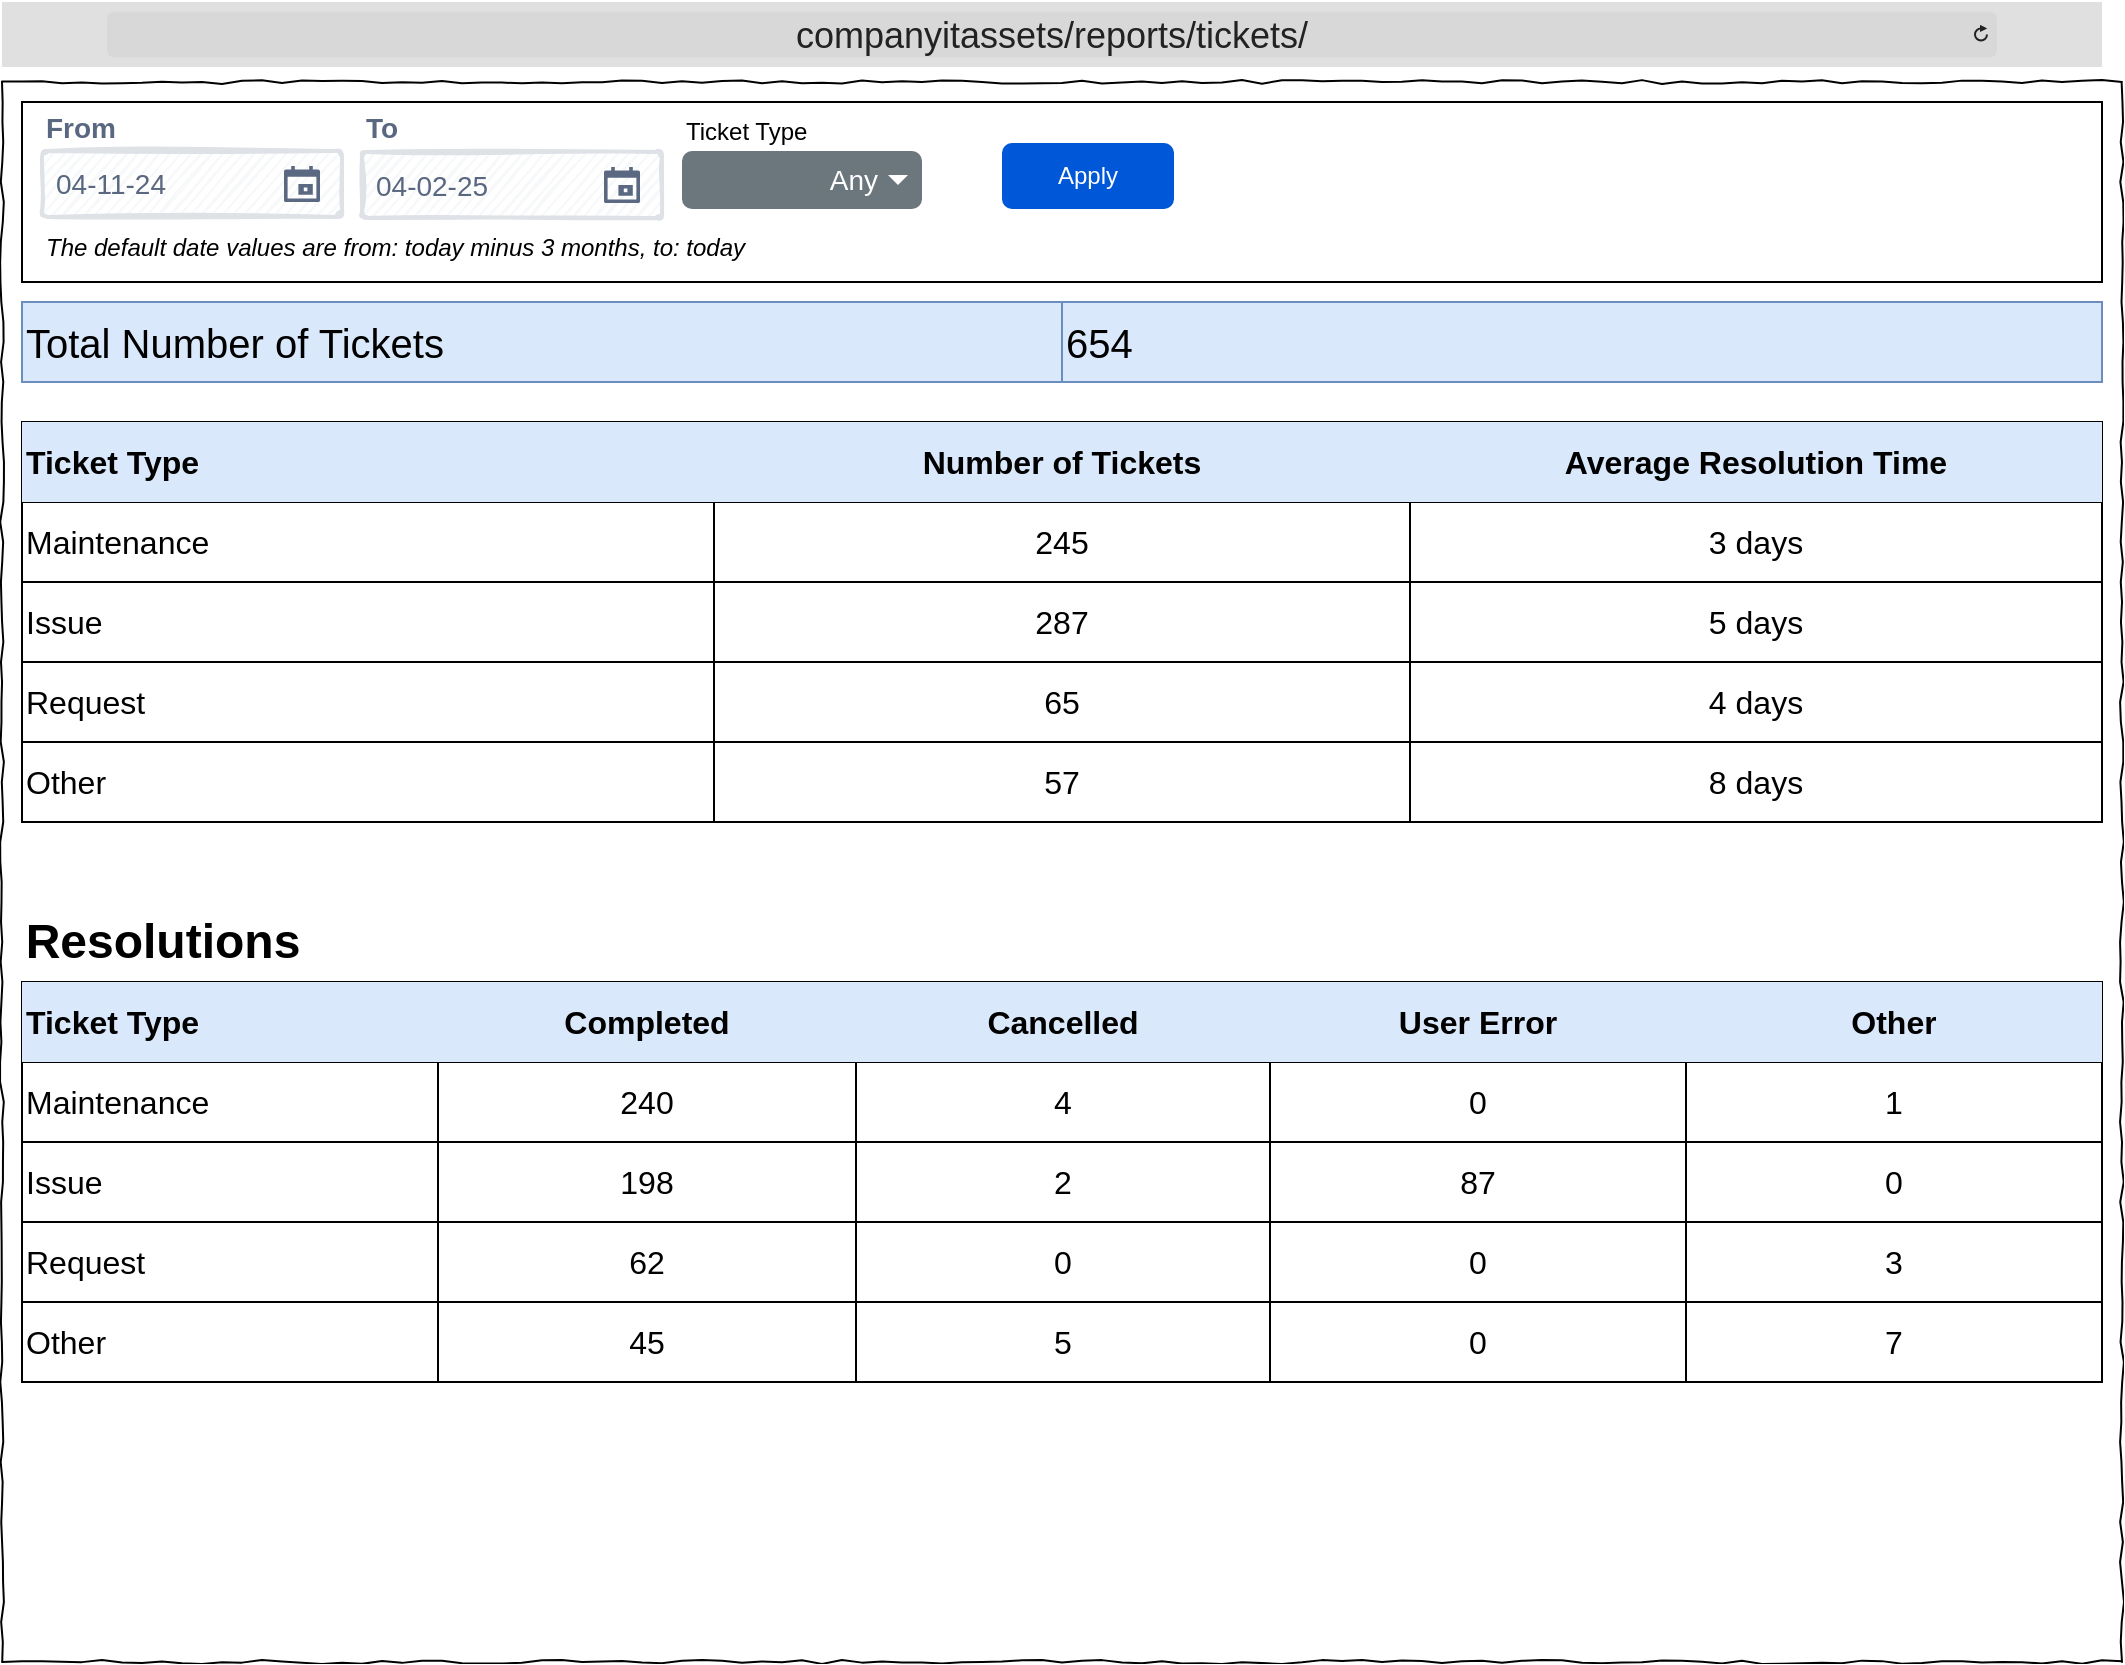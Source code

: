 <mxfile version="26.0.10">
  <diagram name="Page-1" id="03018318-947c-dd8e-b7a3-06fadd420f32">
    <mxGraphModel dx="3354" dy="1258" grid="1" gridSize="10" guides="1" tooltips="1" connect="1" arrows="1" fold="1" page="1" pageScale="1" pageWidth="1100" pageHeight="850" background="none" math="0" shadow="0">
      <root>
        <mxCell id="0" />
        <mxCell id="1" parent="0" />
        <mxCell id="677b7b8949515195-1" value="" style="whiteSpace=wrap;html=1;rounded=0;shadow=0;labelBackgroundColor=none;strokeColor=#000000;strokeWidth=1;fillColor=none;fontFamily=Verdana;fontSize=12;fontColor=#000000;align=center;comic=1;" parent="1" vertex="1">
          <mxGeometry x="20" y="40" width="1060" height="790" as="geometry" />
        </mxCell>
        <mxCell id="ywKk5z_2qfM9JBNrJSl7-1" value="" style="rounded=0;whiteSpace=wrap;html=1;fillColor=none;" parent="1" vertex="1">
          <mxGeometry x="30" y="50" width="1040" height="90" as="geometry" />
        </mxCell>
        <mxCell id="zX-MKMj06BqSPDNbv460-1" value="&lt;font style=&quot;font-size: 18px;&quot;&gt;companyitassets/reports/tickets/&lt;/font&gt;" style="html=1;strokeWidth=1;shadow=0;dashed=0;shape=mxgraph.ios7ui.url;fillColor=#e0e0e0;strokeColor=#c0c0c0;buttonText=;strokeColor2=#222222;fontColor=#222222;fontSize=8;spacingTop=2;align=center;whiteSpace=wrap;" parent="1" vertex="1">
          <mxGeometry x="20" width="1050" height="32.5" as="geometry" />
        </mxCell>
        <mxCell id="ywKk5z_2qfM9JBNrJSl7-2" value="&lt;font style=&quot;font-size: 14px;&quot;&gt;From&lt;/font&gt;" style="fillColor=none;strokeColor=none;html=1;fontSize=12;fontStyle=0;align=left;fontColor=#596780;fontStyle=1;fontSize=11;sketch=1;hachureGap=4;pointerEvents=0;fontFamily=Helvetica;" parent="1" vertex="1">
          <mxGeometry x="40" y="50" width="40" height="25" as="geometry" />
        </mxCell>
        <mxCell id="ywKk5z_2qfM9JBNrJSl7-3" value="&lt;font style=&quot;font-size: 14px;&quot; face=&quot;Helvetica&quot;&gt;04-11-24&lt;/font&gt;" style="rounded=1;arcSize=9;fillColor=#F7F8F9;align=left;spacingLeft=5;strokeColor=#DEE1E6;html=1;strokeWidth=2;fontColor=#596780;fontSize=12;sketch=1;hachureGap=4;pointerEvents=0;fontFamily=Architects Daughter;fontSource=https%3A%2F%2Ffonts.googleapis.com%2Fcss%3Ffamily%3DArchitects%2BDaughter;" parent="1" vertex="1">
          <mxGeometry x="40" y="74.5" width="150" height="33" as="geometry" />
        </mxCell>
        <mxCell id="ywKk5z_2qfM9JBNrJSl7-4" value="" style="shape=mxgraph.gmdl.calendar;fillColor=#5A6881;strokeColor=none;sketch=0;hachureGap=4;pointerEvents=0;fontFamily=Architects Daughter;fontSource=https%3A%2F%2Ffonts.googleapis.com%2Fcss%3Ffamily%3DArchitects%2BDaughter;fontSize=20;" parent="ywKk5z_2qfM9JBNrJSl7-3" vertex="1">
          <mxGeometry x="1" y="0.5" width="18" height="18" relative="1" as="geometry">
            <mxPoint x="-29" y="-9" as="offset" />
          </mxGeometry>
        </mxCell>
        <mxCell id="ywKk5z_2qfM9JBNrJSl7-5" value="&lt;font style=&quot;font-size: 14px;&quot;&gt;To&lt;/font&gt;" style="fillColor=none;strokeColor=none;html=1;fontSize=12;fontStyle=0;align=left;fontColor=#596780;fontStyle=1;fontSize=11;sketch=1;hachureGap=4;pointerEvents=0;fontFamily=Helvetica;" parent="1" vertex="1">
          <mxGeometry x="200" y="50" width="20" height="25" as="geometry" />
        </mxCell>
        <mxCell id="ywKk5z_2qfM9JBNrJSl7-6" value="&lt;font style=&quot;font-size: 14px;&quot; face=&quot;Helvetica&quot;&gt;04-02-25&lt;/font&gt;" style="rounded=1;arcSize=9;fillColor=#F7F8F9;align=left;spacingLeft=5;strokeColor=#DEE1E6;html=1;strokeWidth=2;fontColor=#596780;fontSize=12;sketch=1;hachureGap=4;pointerEvents=0;fontFamily=Architects Daughter;fontSource=https%3A%2F%2Ffonts.googleapis.com%2Fcss%3Ffamily%3DArchitects%2BDaughter;" parent="1" vertex="1">
          <mxGeometry x="200" y="75" width="150" height="33" as="geometry" />
        </mxCell>
        <mxCell id="ywKk5z_2qfM9JBNrJSl7-7" value="" style="shape=mxgraph.gmdl.calendar;fillColor=#5A6881;strokeColor=none;sketch=0;hachureGap=4;pointerEvents=0;fontFamily=Architects Daughter;fontSource=https%3A%2F%2Ffonts.googleapis.com%2Fcss%3Ffamily%3DArchitects%2BDaughter;fontSize=20;" parent="ywKk5z_2qfM9JBNrJSl7-6" vertex="1">
          <mxGeometry x="1" y="0.5" width="18" height="18" relative="1" as="geometry">
            <mxPoint x="-29" y="-9" as="offset" />
          </mxGeometry>
        </mxCell>
        <mxCell id="ywKk5z_2qfM9JBNrJSl7-8" value="Apply" style="rounded=1;fillColor=#0057D8;strokeColor=none;html=1;whiteSpace=wrap;fontColor=#ffffff;align=center;verticalAlign=middle;fontStyle=0;fontSize=12;sketch=0;" parent="1" vertex="1">
          <mxGeometry x="520" y="70.5" width="86" height="33" as="geometry" />
        </mxCell>
        <mxCell id="ywKk5z_2qfM9JBNrJSl7-84" value="&lt;i&gt;&lt;font style=&quot;color: light-dark(rgb(0, 0, 0), rgb(125, 125, 125));&quot;&gt;The default date values are from: today minus 3 months, to: today&amp;nbsp;&lt;/font&gt;&lt;/i&gt;" style="text;html=1;align=left;verticalAlign=middle;whiteSpace=wrap;rounded=0;" parent="1" vertex="1">
          <mxGeometry x="40" y="108" width="360" height="30" as="geometry" />
        </mxCell>
        <mxCell id="N3RhH1qTN14WOQrYuTi2-86" value="Ticket Type" style="text;html=1;align=left;verticalAlign=middle;whiteSpace=wrap;rounded=0;" parent="1" vertex="1">
          <mxGeometry x="360" y="50" width="70" height="30" as="geometry" />
        </mxCell>
        <mxCell id="N3RhH1qTN14WOQrYuTi2-87" value="Any" style="html=1;shadow=0;dashed=0;shape=mxgraph.bootstrap.rrect;rSize=5;strokeColor=none;strokeWidth=1;fillColor=#6C767D;fontColor=#ffffff;whiteSpace=wrap;align=right;verticalAlign=middle;fontStyle=0;fontSize=14;spacingRight=20;" parent="1" vertex="1">
          <mxGeometry x="360" y="74.5" width="120" height="29" as="geometry" />
        </mxCell>
        <mxCell id="N3RhH1qTN14WOQrYuTi2-88" value="" style="shape=triangle;direction=south;fillColor=#ffffff;strokeColor=none;perimeter=none;" parent="N3RhH1qTN14WOQrYuTi2-87" vertex="1">
          <mxGeometry x="1" y="0.5" width="10" height="5" relative="1" as="geometry">
            <mxPoint x="-17" y="-2.5" as="offset" />
          </mxGeometry>
        </mxCell>
        <mxCell id="2YvyVDsqWC8e32gDFTf4-1" value="" style="shape=table;startSize=0;container=1;collapsible=0;childLayout=tableLayout;fontSize=16;" parent="1" vertex="1">
          <mxGeometry x="30" y="210" width="1040" height="200" as="geometry" />
        </mxCell>
        <mxCell id="2YvyVDsqWC8e32gDFTf4-2" value="" style="shape=tableRow;horizontal=0;startSize=0;swimlaneHead=0;swimlaneBody=0;strokeColor=inherit;top=0;left=0;bottom=0;right=0;collapsible=0;dropTarget=0;fillColor=none;points=[[0,0.5],[1,0.5]];portConstraint=eastwest;fontSize=16;" parent="2YvyVDsqWC8e32gDFTf4-1" vertex="1">
          <mxGeometry width="1040" height="40" as="geometry" />
        </mxCell>
        <mxCell id="2YvyVDsqWC8e32gDFTf4-3" value="Ticket Type" style="shape=partialRectangle;html=1;whiteSpace=wrap;connectable=0;strokeColor=#6c8ebf;overflow=hidden;fillColor=#dae8fc;top=0;left=0;bottom=0;right=0;pointerEvents=1;fontSize=16;fontStyle=1;align=left;" parent="2YvyVDsqWC8e32gDFTf4-2" vertex="1">
          <mxGeometry width="346" height="40" as="geometry">
            <mxRectangle width="346" height="40" as="alternateBounds" />
          </mxGeometry>
        </mxCell>
        <mxCell id="2YvyVDsqWC8e32gDFTf4-4" value="Number of Tickets" style="shape=partialRectangle;html=1;whiteSpace=wrap;connectable=0;strokeColor=#6c8ebf;overflow=hidden;fillColor=#dae8fc;top=0;left=0;bottom=0;right=0;pointerEvents=1;fontSize=16;fontStyle=1" parent="2YvyVDsqWC8e32gDFTf4-2" vertex="1">
          <mxGeometry x="346" width="348" height="40" as="geometry">
            <mxRectangle width="348" height="40" as="alternateBounds" />
          </mxGeometry>
        </mxCell>
        <mxCell id="2YvyVDsqWC8e32gDFTf4-5" value="Average Resolution Time" style="shape=partialRectangle;html=1;whiteSpace=wrap;connectable=0;strokeColor=#6c8ebf;overflow=hidden;fillColor=#dae8fc;top=0;left=0;bottom=0;right=0;pointerEvents=1;fontSize=16;fontStyle=1" parent="2YvyVDsqWC8e32gDFTf4-2" vertex="1">
          <mxGeometry x="694" width="346" height="40" as="geometry">
            <mxRectangle width="346" height="40" as="alternateBounds" />
          </mxGeometry>
        </mxCell>
        <mxCell id="2YvyVDsqWC8e32gDFTf4-6" value="" style="shape=tableRow;horizontal=0;startSize=0;swimlaneHead=0;swimlaneBody=0;strokeColor=inherit;top=0;left=0;bottom=0;right=0;collapsible=0;dropTarget=0;fillColor=none;points=[[0,0.5],[1,0.5]];portConstraint=eastwest;fontSize=16;" parent="2YvyVDsqWC8e32gDFTf4-1" vertex="1">
          <mxGeometry y="40" width="1040" height="40" as="geometry" />
        </mxCell>
        <mxCell id="2YvyVDsqWC8e32gDFTf4-7" value="Maintenance" style="shape=partialRectangle;html=1;whiteSpace=wrap;connectable=0;strokeColor=inherit;overflow=hidden;fillColor=none;top=0;left=0;bottom=0;right=0;pointerEvents=1;fontSize=16;align=left;" parent="2YvyVDsqWC8e32gDFTf4-6" vertex="1">
          <mxGeometry width="346" height="40" as="geometry">
            <mxRectangle width="346" height="40" as="alternateBounds" />
          </mxGeometry>
        </mxCell>
        <mxCell id="2YvyVDsqWC8e32gDFTf4-8" value="245" style="shape=partialRectangle;html=1;whiteSpace=wrap;connectable=0;strokeColor=inherit;overflow=hidden;fillColor=none;top=0;left=0;bottom=0;right=0;pointerEvents=1;fontSize=16;" parent="2YvyVDsqWC8e32gDFTf4-6" vertex="1">
          <mxGeometry x="346" width="348" height="40" as="geometry">
            <mxRectangle width="348" height="40" as="alternateBounds" />
          </mxGeometry>
        </mxCell>
        <mxCell id="2YvyVDsqWC8e32gDFTf4-9" value="3 days" style="shape=partialRectangle;html=1;whiteSpace=wrap;connectable=0;strokeColor=inherit;overflow=hidden;fillColor=none;top=0;left=0;bottom=0;right=0;pointerEvents=1;fontSize=16;" parent="2YvyVDsqWC8e32gDFTf4-6" vertex="1">
          <mxGeometry x="694" width="346" height="40" as="geometry">
            <mxRectangle width="346" height="40" as="alternateBounds" />
          </mxGeometry>
        </mxCell>
        <mxCell id="2YvyVDsqWC8e32gDFTf4-10" value="" style="shape=tableRow;horizontal=0;startSize=0;swimlaneHead=0;swimlaneBody=0;strokeColor=inherit;top=0;left=0;bottom=0;right=0;collapsible=0;dropTarget=0;fillColor=none;points=[[0,0.5],[1,0.5]];portConstraint=eastwest;fontSize=16;" parent="2YvyVDsqWC8e32gDFTf4-1" vertex="1">
          <mxGeometry y="80" width="1040" height="40" as="geometry" />
        </mxCell>
        <mxCell id="2YvyVDsqWC8e32gDFTf4-11" value="Issue" style="shape=partialRectangle;html=1;whiteSpace=wrap;connectable=0;strokeColor=inherit;overflow=hidden;fillColor=none;top=0;left=0;bottom=0;right=0;pointerEvents=1;fontSize=16;align=left;" parent="2YvyVDsqWC8e32gDFTf4-10" vertex="1">
          <mxGeometry width="346" height="40" as="geometry">
            <mxRectangle width="346" height="40" as="alternateBounds" />
          </mxGeometry>
        </mxCell>
        <mxCell id="2YvyVDsqWC8e32gDFTf4-12" value="287" style="shape=partialRectangle;html=1;whiteSpace=wrap;connectable=0;strokeColor=inherit;overflow=hidden;fillColor=none;top=0;left=0;bottom=0;right=0;pointerEvents=1;fontSize=16;" parent="2YvyVDsqWC8e32gDFTf4-10" vertex="1">
          <mxGeometry x="346" width="348" height="40" as="geometry">
            <mxRectangle width="348" height="40" as="alternateBounds" />
          </mxGeometry>
        </mxCell>
        <mxCell id="2YvyVDsqWC8e32gDFTf4-13" value="5 days" style="shape=partialRectangle;html=1;whiteSpace=wrap;connectable=0;strokeColor=inherit;overflow=hidden;fillColor=none;top=0;left=0;bottom=0;right=0;pointerEvents=1;fontSize=16;" parent="2YvyVDsqWC8e32gDFTf4-10" vertex="1">
          <mxGeometry x="694" width="346" height="40" as="geometry">
            <mxRectangle width="346" height="40" as="alternateBounds" />
          </mxGeometry>
        </mxCell>
        <mxCell id="2YvyVDsqWC8e32gDFTf4-27" style="shape=tableRow;horizontal=0;startSize=0;swimlaneHead=0;swimlaneBody=0;strokeColor=inherit;top=0;left=0;bottom=0;right=0;collapsible=0;dropTarget=0;fillColor=none;points=[[0,0.5],[1,0.5]];portConstraint=eastwest;fontSize=16;" parent="2YvyVDsqWC8e32gDFTf4-1" vertex="1">
          <mxGeometry y="120" width="1040" height="40" as="geometry" />
        </mxCell>
        <mxCell id="2YvyVDsqWC8e32gDFTf4-28" value="Request" style="shape=partialRectangle;html=1;whiteSpace=wrap;connectable=0;strokeColor=inherit;overflow=hidden;fillColor=none;top=0;left=0;bottom=0;right=0;pointerEvents=1;fontSize=16;align=left;" parent="2YvyVDsqWC8e32gDFTf4-27" vertex="1">
          <mxGeometry width="346" height="40" as="geometry">
            <mxRectangle width="346" height="40" as="alternateBounds" />
          </mxGeometry>
        </mxCell>
        <mxCell id="2YvyVDsqWC8e32gDFTf4-29" value="65" style="shape=partialRectangle;html=1;whiteSpace=wrap;connectable=0;strokeColor=inherit;overflow=hidden;fillColor=none;top=0;left=0;bottom=0;right=0;pointerEvents=1;fontSize=16;" parent="2YvyVDsqWC8e32gDFTf4-27" vertex="1">
          <mxGeometry x="346" width="348" height="40" as="geometry">
            <mxRectangle width="348" height="40" as="alternateBounds" />
          </mxGeometry>
        </mxCell>
        <mxCell id="2YvyVDsqWC8e32gDFTf4-30" value="4 days" style="shape=partialRectangle;html=1;whiteSpace=wrap;connectable=0;strokeColor=inherit;overflow=hidden;fillColor=none;top=0;left=0;bottom=0;right=0;pointerEvents=1;fontSize=16;" parent="2YvyVDsqWC8e32gDFTf4-27" vertex="1">
          <mxGeometry x="694" width="346" height="40" as="geometry">
            <mxRectangle width="346" height="40" as="alternateBounds" />
          </mxGeometry>
        </mxCell>
        <mxCell id="2YvyVDsqWC8e32gDFTf4-31" style="shape=tableRow;horizontal=0;startSize=0;swimlaneHead=0;swimlaneBody=0;strokeColor=inherit;top=0;left=0;bottom=0;right=0;collapsible=0;dropTarget=0;fillColor=none;points=[[0,0.5],[1,0.5]];portConstraint=eastwest;fontSize=16;" parent="2YvyVDsqWC8e32gDFTf4-1" vertex="1">
          <mxGeometry y="160" width="1040" height="40" as="geometry" />
        </mxCell>
        <mxCell id="2YvyVDsqWC8e32gDFTf4-32" value="Other" style="shape=partialRectangle;html=1;whiteSpace=wrap;connectable=0;strokeColor=inherit;overflow=hidden;fillColor=none;top=0;left=0;bottom=0;right=0;pointerEvents=1;fontSize=16;align=left;" parent="2YvyVDsqWC8e32gDFTf4-31" vertex="1">
          <mxGeometry width="346" height="40" as="geometry">
            <mxRectangle width="346" height="40" as="alternateBounds" />
          </mxGeometry>
        </mxCell>
        <mxCell id="2YvyVDsqWC8e32gDFTf4-33" value="57" style="shape=partialRectangle;html=1;whiteSpace=wrap;connectable=0;strokeColor=inherit;overflow=hidden;fillColor=none;top=0;left=0;bottom=0;right=0;pointerEvents=1;fontSize=16;" parent="2YvyVDsqWC8e32gDFTf4-31" vertex="1">
          <mxGeometry x="346" width="348" height="40" as="geometry">
            <mxRectangle width="348" height="40" as="alternateBounds" />
          </mxGeometry>
        </mxCell>
        <mxCell id="2YvyVDsqWC8e32gDFTf4-34" value="8 days" style="shape=partialRectangle;html=1;whiteSpace=wrap;connectable=0;strokeColor=inherit;overflow=hidden;fillColor=none;top=0;left=0;bottom=0;right=0;pointerEvents=1;fontSize=16;" parent="2YvyVDsqWC8e32gDFTf4-31" vertex="1">
          <mxGeometry x="694" width="346" height="40" as="geometry">
            <mxRectangle width="346" height="40" as="alternateBounds" />
          </mxGeometry>
        </mxCell>
        <mxCell id="2YvyVDsqWC8e32gDFTf4-14" value="" style="shape=table;startSize=0;container=1;collapsible=0;childLayout=tableLayout;fontSize=16;fillColor=#dae8fc;strokeColor=#6c8ebf;" parent="1" vertex="1">
          <mxGeometry x="30" y="150" width="1040" height="40" as="geometry" />
        </mxCell>
        <mxCell id="2YvyVDsqWC8e32gDFTf4-15" value="" style="shape=tableRow;horizontal=0;startSize=0;swimlaneHead=0;swimlaneBody=0;strokeColor=inherit;top=0;left=0;bottom=0;right=0;collapsible=0;dropTarget=0;fillColor=none;points=[[0,0.5],[1,0.5]];portConstraint=eastwest;fontSize=16;" parent="2YvyVDsqWC8e32gDFTf4-14" vertex="1">
          <mxGeometry width="1040" height="40" as="geometry" />
        </mxCell>
        <mxCell id="2YvyVDsqWC8e32gDFTf4-16" value="&lt;font style=&quot;font-size: 20px;&quot;&gt;Total Number of Tickets&lt;/font&gt;" style="shape=partialRectangle;html=1;whiteSpace=wrap;connectable=0;strokeColor=inherit;overflow=hidden;fillColor=none;top=0;left=0;bottom=0;right=0;pointerEvents=1;fontSize=16;align=left;" parent="2YvyVDsqWC8e32gDFTf4-15" vertex="1">
          <mxGeometry width="520" height="40" as="geometry">
            <mxRectangle width="520" height="40" as="alternateBounds" />
          </mxGeometry>
        </mxCell>
        <mxCell id="2YvyVDsqWC8e32gDFTf4-17" value="&lt;font style=&quot;font-size: 20px;&quot;&gt;654&lt;/font&gt;" style="shape=partialRectangle;html=1;whiteSpace=wrap;connectable=0;strokeColor=inherit;overflow=hidden;fillColor=none;top=0;left=0;bottom=0;right=0;pointerEvents=1;fontSize=16;align=left;" parent="2YvyVDsqWC8e32gDFTf4-15" vertex="1">
          <mxGeometry x="520" width="520" height="40" as="geometry">
            <mxRectangle width="520" height="40" as="alternateBounds" />
          </mxGeometry>
        </mxCell>
        <mxCell id="2YvyVDsqWC8e32gDFTf4-35" value="" style="shape=table;startSize=0;container=1;collapsible=0;childLayout=tableLayout;fontSize=16;" parent="1" vertex="1">
          <mxGeometry x="30" y="490" width="1040" height="200" as="geometry" />
        </mxCell>
        <mxCell id="2YvyVDsqWC8e32gDFTf4-36" value="" style="shape=tableRow;horizontal=0;startSize=0;swimlaneHead=0;swimlaneBody=0;strokeColor=inherit;top=0;left=0;bottom=0;right=0;collapsible=0;dropTarget=0;fillColor=none;points=[[0,0.5],[1,0.5]];portConstraint=eastwest;fontSize=16;" parent="2YvyVDsqWC8e32gDFTf4-35" vertex="1">
          <mxGeometry width="1040" height="40" as="geometry" />
        </mxCell>
        <mxCell id="2YvyVDsqWC8e32gDFTf4-37" value="Ticket Type" style="shape=partialRectangle;html=1;whiteSpace=wrap;connectable=0;strokeColor=#6c8ebf;overflow=hidden;fillColor=#dae8fc;top=0;left=0;bottom=0;right=0;pointerEvents=1;fontSize=16;fontStyle=1;align=left;" parent="2YvyVDsqWC8e32gDFTf4-36" vertex="1">
          <mxGeometry width="208" height="40" as="geometry">
            <mxRectangle width="208" height="40" as="alternateBounds" />
          </mxGeometry>
        </mxCell>
        <mxCell id="2YvyVDsqWC8e32gDFTf4-38" value="Completed" style="shape=partialRectangle;html=1;whiteSpace=wrap;connectable=0;strokeColor=#6c8ebf;overflow=hidden;fillColor=#dae8fc;top=0;left=0;bottom=0;right=0;pointerEvents=1;fontSize=16;fontStyle=1" parent="2YvyVDsqWC8e32gDFTf4-36" vertex="1">
          <mxGeometry x="208" width="209" height="40" as="geometry">
            <mxRectangle width="209" height="40" as="alternateBounds" />
          </mxGeometry>
        </mxCell>
        <mxCell id="2YvyVDsqWC8e32gDFTf4-39" value="Cancelled" style="shape=partialRectangle;html=1;whiteSpace=wrap;connectable=0;strokeColor=#6c8ebf;overflow=hidden;fillColor=#dae8fc;top=0;left=0;bottom=0;right=0;pointerEvents=1;fontSize=16;fontStyle=1" parent="2YvyVDsqWC8e32gDFTf4-36" vertex="1">
          <mxGeometry x="417" width="207" height="40" as="geometry">
            <mxRectangle width="207" height="40" as="alternateBounds" />
          </mxGeometry>
        </mxCell>
        <mxCell id="2YvyVDsqWC8e32gDFTf4-63" value="User Error" style="shape=partialRectangle;html=1;whiteSpace=wrap;connectable=0;strokeColor=#6c8ebf;overflow=hidden;fillColor=#dae8fc;top=0;left=0;bottom=0;right=0;pointerEvents=1;fontSize=16;fontStyle=1" parent="2YvyVDsqWC8e32gDFTf4-36" vertex="1">
          <mxGeometry x="624" width="208" height="40" as="geometry">
            <mxRectangle width="208" height="40" as="alternateBounds" />
          </mxGeometry>
        </mxCell>
        <mxCell id="2YvyVDsqWC8e32gDFTf4-58" value="Other" style="shape=partialRectangle;html=1;whiteSpace=wrap;connectable=0;strokeColor=#6c8ebf;overflow=hidden;fillColor=#dae8fc;top=0;left=0;bottom=0;right=0;pointerEvents=1;fontSize=16;fontStyle=1" parent="2YvyVDsqWC8e32gDFTf4-36" vertex="1">
          <mxGeometry x="832" width="208" height="40" as="geometry">
            <mxRectangle width="208" height="40" as="alternateBounds" />
          </mxGeometry>
        </mxCell>
        <mxCell id="2YvyVDsqWC8e32gDFTf4-40" value="" style="shape=tableRow;horizontal=0;startSize=0;swimlaneHead=0;swimlaneBody=0;strokeColor=inherit;top=0;left=0;bottom=0;right=0;collapsible=0;dropTarget=0;fillColor=none;points=[[0,0.5],[1,0.5]];portConstraint=eastwest;fontSize=16;" parent="2YvyVDsqWC8e32gDFTf4-35" vertex="1">
          <mxGeometry y="40" width="1040" height="40" as="geometry" />
        </mxCell>
        <mxCell id="2YvyVDsqWC8e32gDFTf4-41" value="Maintenance" style="shape=partialRectangle;html=1;whiteSpace=wrap;connectable=0;strokeColor=inherit;overflow=hidden;fillColor=none;top=0;left=0;bottom=0;right=0;pointerEvents=1;fontSize=16;align=left;" parent="2YvyVDsqWC8e32gDFTf4-40" vertex="1">
          <mxGeometry width="208" height="40" as="geometry">
            <mxRectangle width="208" height="40" as="alternateBounds" />
          </mxGeometry>
        </mxCell>
        <mxCell id="2YvyVDsqWC8e32gDFTf4-42" value="240" style="shape=partialRectangle;html=1;whiteSpace=wrap;connectable=0;strokeColor=inherit;overflow=hidden;fillColor=none;top=0;left=0;bottom=0;right=0;pointerEvents=1;fontSize=16;" parent="2YvyVDsqWC8e32gDFTf4-40" vertex="1">
          <mxGeometry x="208" width="209" height="40" as="geometry">
            <mxRectangle width="209" height="40" as="alternateBounds" />
          </mxGeometry>
        </mxCell>
        <mxCell id="2YvyVDsqWC8e32gDFTf4-43" value="4" style="shape=partialRectangle;html=1;whiteSpace=wrap;connectable=0;strokeColor=inherit;overflow=hidden;fillColor=none;top=0;left=0;bottom=0;right=0;pointerEvents=1;fontSize=16;" parent="2YvyVDsqWC8e32gDFTf4-40" vertex="1">
          <mxGeometry x="417" width="207" height="40" as="geometry">
            <mxRectangle width="207" height="40" as="alternateBounds" />
          </mxGeometry>
        </mxCell>
        <mxCell id="2YvyVDsqWC8e32gDFTf4-64" value="0" style="shape=partialRectangle;html=1;whiteSpace=wrap;connectable=0;strokeColor=inherit;overflow=hidden;fillColor=none;top=0;left=0;bottom=0;right=0;pointerEvents=1;fontSize=16;" parent="2YvyVDsqWC8e32gDFTf4-40" vertex="1">
          <mxGeometry x="624" width="208" height="40" as="geometry">
            <mxRectangle width="208" height="40" as="alternateBounds" />
          </mxGeometry>
        </mxCell>
        <mxCell id="2YvyVDsqWC8e32gDFTf4-59" value="1" style="shape=partialRectangle;html=1;whiteSpace=wrap;connectable=0;strokeColor=inherit;overflow=hidden;fillColor=none;top=0;left=0;bottom=0;right=0;pointerEvents=1;fontSize=16;" parent="2YvyVDsqWC8e32gDFTf4-40" vertex="1">
          <mxGeometry x="832" width="208" height="40" as="geometry">
            <mxRectangle width="208" height="40" as="alternateBounds" />
          </mxGeometry>
        </mxCell>
        <mxCell id="2YvyVDsqWC8e32gDFTf4-44" value="" style="shape=tableRow;horizontal=0;startSize=0;swimlaneHead=0;swimlaneBody=0;strokeColor=inherit;top=0;left=0;bottom=0;right=0;collapsible=0;dropTarget=0;fillColor=none;points=[[0,0.5],[1,0.5]];portConstraint=eastwest;fontSize=16;" parent="2YvyVDsqWC8e32gDFTf4-35" vertex="1">
          <mxGeometry y="80" width="1040" height="40" as="geometry" />
        </mxCell>
        <mxCell id="2YvyVDsqWC8e32gDFTf4-45" value="Issue" style="shape=partialRectangle;html=1;whiteSpace=wrap;connectable=0;strokeColor=inherit;overflow=hidden;fillColor=none;top=0;left=0;bottom=0;right=0;pointerEvents=1;fontSize=16;align=left;" parent="2YvyVDsqWC8e32gDFTf4-44" vertex="1">
          <mxGeometry width="208" height="40" as="geometry">
            <mxRectangle width="208" height="40" as="alternateBounds" />
          </mxGeometry>
        </mxCell>
        <mxCell id="2YvyVDsqWC8e32gDFTf4-46" value="198" style="shape=partialRectangle;html=1;whiteSpace=wrap;connectable=0;strokeColor=inherit;overflow=hidden;fillColor=none;top=0;left=0;bottom=0;right=0;pointerEvents=1;fontSize=16;" parent="2YvyVDsqWC8e32gDFTf4-44" vertex="1">
          <mxGeometry x="208" width="209" height="40" as="geometry">
            <mxRectangle width="209" height="40" as="alternateBounds" />
          </mxGeometry>
        </mxCell>
        <mxCell id="2YvyVDsqWC8e32gDFTf4-47" value="2" style="shape=partialRectangle;html=1;whiteSpace=wrap;connectable=0;strokeColor=inherit;overflow=hidden;fillColor=none;top=0;left=0;bottom=0;right=0;pointerEvents=1;fontSize=16;" parent="2YvyVDsqWC8e32gDFTf4-44" vertex="1">
          <mxGeometry x="417" width="207" height="40" as="geometry">
            <mxRectangle width="207" height="40" as="alternateBounds" />
          </mxGeometry>
        </mxCell>
        <mxCell id="2YvyVDsqWC8e32gDFTf4-65" value="87" style="shape=partialRectangle;html=1;whiteSpace=wrap;connectable=0;strokeColor=inherit;overflow=hidden;fillColor=none;top=0;left=0;bottom=0;right=0;pointerEvents=1;fontSize=16;" parent="2YvyVDsqWC8e32gDFTf4-44" vertex="1">
          <mxGeometry x="624" width="208" height="40" as="geometry">
            <mxRectangle width="208" height="40" as="alternateBounds" />
          </mxGeometry>
        </mxCell>
        <mxCell id="2YvyVDsqWC8e32gDFTf4-60" value="0" style="shape=partialRectangle;html=1;whiteSpace=wrap;connectable=0;strokeColor=inherit;overflow=hidden;fillColor=none;top=0;left=0;bottom=0;right=0;pointerEvents=1;fontSize=16;" parent="2YvyVDsqWC8e32gDFTf4-44" vertex="1">
          <mxGeometry x="832" width="208" height="40" as="geometry">
            <mxRectangle width="208" height="40" as="alternateBounds" />
          </mxGeometry>
        </mxCell>
        <mxCell id="2YvyVDsqWC8e32gDFTf4-48" style="shape=tableRow;horizontal=0;startSize=0;swimlaneHead=0;swimlaneBody=0;strokeColor=inherit;top=0;left=0;bottom=0;right=0;collapsible=0;dropTarget=0;fillColor=none;points=[[0,0.5],[1,0.5]];portConstraint=eastwest;fontSize=16;" parent="2YvyVDsqWC8e32gDFTf4-35" vertex="1">
          <mxGeometry y="120" width="1040" height="40" as="geometry" />
        </mxCell>
        <mxCell id="2YvyVDsqWC8e32gDFTf4-49" value="Request" style="shape=partialRectangle;html=1;whiteSpace=wrap;connectable=0;strokeColor=inherit;overflow=hidden;fillColor=none;top=0;left=0;bottom=0;right=0;pointerEvents=1;fontSize=16;align=left;" parent="2YvyVDsqWC8e32gDFTf4-48" vertex="1">
          <mxGeometry width="208" height="40" as="geometry">
            <mxRectangle width="208" height="40" as="alternateBounds" />
          </mxGeometry>
        </mxCell>
        <mxCell id="2YvyVDsqWC8e32gDFTf4-50" value="62" style="shape=partialRectangle;html=1;whiteSpace=wrap;connectable=0;strokeColor=inherit;overflow=hidden;fillColor=none;top=0;left=0;bottom=0;right=0;pointerEvents=1;fontSize=16;" parent="2YvyVDsqWC8e32gDFTf4-48" vertex="1">
          <mxGeometry x="208" width="209" height="40" as="geometry">
            <mxRectangle width="209" height="40" as="alternateBounds" />
          </mxGeometry>
        </mxCell>
        <mxCell id="2YvyVDsqWC8e32gDFTf4-51" value="0" style="shape=partialRectangle;html=1;whiteSpace=wrap;connectable=0;strokeColor=inherit;overflow=hidden;fillColor=none;top=0;left=0;bottom=0;right=0;pointerEvents=1;fontSize=16;" parent="2YvyVDsqWC8e32gDFTf4-48" vertex="1">
          <mxGeometry x="417" width="207" height="40" as="geometry">
            <mxRectangle width="207" height="40" as="alternateBounds" />
          </mxGeometry>
        </mxCell>
        <mxCell id="2YvyVDsqWC8e32gDFTf4-66" value="0" style="shape=partialRectangle;html=1;whiteSpace=wrap;connectable=0;strokeColor=inherit;overflow=hidden;fillColor=none;top=0;left=0;bottom=0;right=0;pointerEvents=1;fontSize=16;" parent="2YvyVDsqWC8e32gDFTf4-48" vertex="1">
          <mxGeometry x="624" width="208" height="40" as="geometry">
            <mxRectangle width="208" height="40" as="alternateBounds" />
          </mxGeometry>
        </mxCell>
        <mxCell id="2YvyVDsqWC8e32gDFTf4-61" value="3" style="shape=partialRectangle;html=1;whiteSpace=wrap;connectable=0;strokeColor=inherit;overflow=hidden;fillColor=none;top=0;left=0;bottom=0;right=0;pointerEvents=1;fontSize=16;" parent="2YvyVDsqWC8e32gDFTf4-48" vertex="1">
          <mxGeometry x="832" width="208" height="40" as="geometry">
            <mxRectangle width="208" height="40" as="alternateBounds" />
          </mxGeometry>
        </mxCell>
        <mxCell id="2YvyVDsqWC8e32gDFTf4-52" style="shape=tableRow;horizontal=0;startSize=0;swimlaneHead=0;swimlaneBody=0;strokeColor=inherit;top=0;left=0;bottom=0;right=0;collapsible=0;dropTarget=0;fillColor=none;points=[[0,0.5],[1,0.5]];portConstraint=eastwest;fontSize=16;" parent="2YvyVDsqWC8e32gDFTf4-35" vertex="1">
          <mxGeometry y="160" width="1040" height="40" as="geometry" />
        </mxCell>
        <mxCell id="2YvyVDsqWC8e32gDFTf4-53" value="Other" style="shape=partialRectangle;html=1;whiteSpace=wrap;connectable=0;strokeColor=inherit;overflow=hidden;fillColor=none;top=0;left=0;bottom=0;right=0;pointerEvents=1;fontSize=16;align=left;" parent="2YvyVDsqWC8e32gDFTf4-52" vertex="1">
          <mxGeometry width="208" height="40" as="geometry">
            <mxRectangle width="208" height="40" as="alternateBounds" />
          </mxGeometry>
        </mxCell>
        <mxCell id="2YvyVDsqWC8e32gDFTf4-54" value="45" style="shape=partialRectangle;html=1;whiteSpace=wrap;connectable=0;strokeColor=inherit;overflow=hidden;fillColor=none;top=0;left=0;bottom=0;right=0;pointerEvents=1;fontSize=16;" parent="2YvyVDsqWC8e32gDFTf4-52" vertex="1">
          <mxGeometry x="208" width="209" height="40" as="geometry">
            <mxRectangle width="209" height="40" as="alternateBounds" />
          </mxGeometry>
        </mxCell>
        <mxCell id="2YvyVDsqWC8e32gDFTf4-55" value="5" style="shape=partialRectangle;html=1;whiteSpace=wrap;connectable=0;strokeColor=inherit;overflow=hidden;fillColor=none;top=0;left=0;bottom=0;right=0;pointerEvents=1;fontSize=16;" parent="2YvyVDsqWC8e32gDFTf4-52" vertex="1">
          <mxGeometry x="417" width="207" height="40" as="geometry">
            <mxRectangle width="207" height="40" as="alternateBounds" />
          </mxGeometry>
        </mxCell>
        <mxCell id="2YvyVDsqWC8e32gDFTf4-67" value="0" style="shape=partialRectangle;html=1;whiteSpace=wrap;connectable=0;strokeColor=inherit;overflow=hidden;fillColor=none;top=0;left=0;bottom=0;right=0;pointerEvents=1;fontSize=16;" parent="2YvyVDsqWC8e32gDFTf4-52" vertex="1">
          <mxGeometry x="624" width="208" height="40" as="geometry">
            <mxRectangle width="208" height="40" as="alternateBounds" />
          </mxGeometry>
        </mxCell>
        <mxCell id="2YvyVDsqWC8e32gDFTf4-62" value="7" style="shape=partialRectangle;html=1;whiteSpace=wrap;connectable=0;strokeColor=inherit;overflow=hidden;fillColor=none;top=0;left=0;bottom=0;right=0;pointerEvents=1;fontSize=16;" parent="2YvyVDsqWC8e32gDFTf4-52" vertex="1">
          <mxGeometry x="832" width="208" height="40" as="geometry">
            <mxRectangle width="208" height="40" as="alternateBounds" />
          </mxGeometry>
        </mxCell>
        <mxCell id="2YvyVDsqWC8e32gDFTf4-57" value="Resolutions" style="text;strokeColor=none;fillColor=none;html=1;fontSize=24;fontStyle=1;verticalAlign=middle;align=center;" parent="1" vertex="1">
          <mxGeometry x="50" y="450" width="100" height="40" as="geometry" />
        </mxCell>
      </root>
    </mxGraphModel>
  </diagram>
</mxfile>
